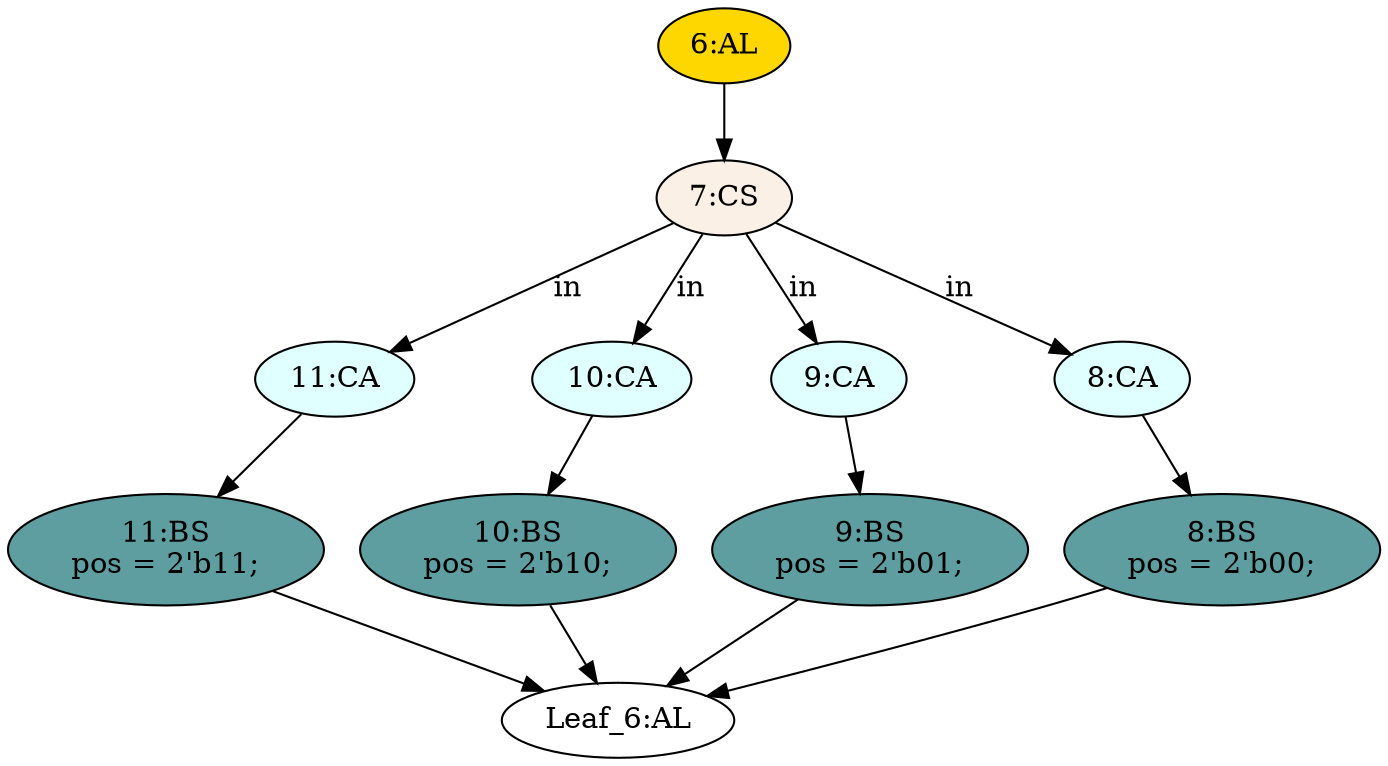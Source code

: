 strict digraph "" {
	node [label="\N"];
	"11:CA"	[ast="<pyverilog.vparser.ast.Case object at 0x7f1e43117790>",
		fillcolor=lightcyan,
		label="11:CA",
		statements="[]",
		style=filled,
		typ=Case];
	"11:BS"	[ast="<pyverilog.vparser.ast.BlockingSubstitution object at 0x7f1e431178d0>",
		fillcolor=cadetblue,
		label="11:BS
pos = 2'b11;",
		statements="[<pyverilog.vparser.ast.BlockingSubstitution object at 0x7f1e431178d0>]",
		style=filled,
		typ=BlockingSubstitution];
	"11:CA" -> "11:BS"	[cond="[]",
		lineno=None];
	"9:BS"	[ast="<pyverilog.vparser.ast.BlockingSubstitution object at 0x7f1e43117a50>",
		fillcolor=cadetblue,
		label="9:BS
pos = 2'b01;",
		statements="[<pyverilog.vparser.ast.BlockingSubstitution object at 0x7f1e43117a50>]",
		style=filled,
		typ=BlockingSubstitution];
	"Leaf_6:AL"	[def_var="['pos']",
		label="Leaf_6:AL"];
	"9:BS" -> "Leaf_6:AL"	[cond="[]",
		lineno=None];
	"10:BS"	[ast="<pyverilog.vparser.ast.BlockingSubstitution object at 0x7f1e43117bd0>",
		fillcolor=cadetblue,
		label="10:BS
pos = 2'b10;",
		statements="[<pyverilog.vparser.ast.BlockingSubstitution object at 0x7f1e43117bd0>]",
		style=filled,
		typ=BlockingSubstitution];
	"10:BS" -> "Leaf_6:AL"	[cond="[]",
		lineno=None];
	"10:CA"	[ast="<pyverilog.vparser.ast.Case object at 0x7f1e43117d10>",
		fillcolor=lightcyan,
		label="10:CA",
		statements="[]",
		style=filled,
		typ=Case];
	"10:CA" -> "10:BS"	[cond="[]",
		lineno=None];
	"8:BS"	[ast="<pyverilog.vparser.ast.BlockingSubstitution object at 0x7f1e43117d90>",
		fillcolor=cadetblue,
		label="8:BS
pos = 2'b00;",
		statements="[<pyverilog.vparser.ast.BlockingSubstitution object at 0x7f1e43117d90>]",
		style=filled,
		typ=BlockingSubstitution];
	"8:BS" -> "Leaf_6:AL"	[cond="[]",
		lineno=None];
	"7:CS"	[ast="<pyverilog.vparser.ast.CaseStatement object at 0x7f1e43117ed0>",
		fillcolor=linen,
		label="7:CS",
		statements="[]",
		style=filled,
		typ=CaseStatement];
	"7:CS" -> "11:CA"	[cond="['in']",
		label=in,
		lineno=7];
	"7:CS" -> "10:CA"	[cond="['in']",
		label=in,
		lineno=7];
	"9:CA"	[ast="<pyverilog.vparser.ast.Case object at 0x7f1e4313af50>",
		fillcolor=lightcyan,
		label="9:CA",
		statements="[]",
		style=filled,
		typ=Case];
	"7:CS" -> "9:CA"	[cond="['in']",
		label=in,
		lineno=7];
	"8:CA"	[ast="<pyverilog.vparser.ast.Case object at 0x7f1e43117f90>",
		fillcolor=lightcyan,
		label="8:CA",
		statements="[]",
		style=filled,
		typ=Case];
	"7:CS" -> "8:CA"	[cond="['in']",
		label=in,
		lineno=7];
	"6:AL"	[ast="<pyverilog.vparser.ast.Always object at 0x7f1e43cd8150>",
		clk_sens=False,
		fillcolor=gold,
		label="6:AL",
		sens="[]",
		statements="[]",
		style=filled,
		typ=Always,
		use_var="['in']"];
	"6:AL" -> "7:CS"	[cond="[]",
		lineno=None];
	"11:BS" -> "Leaf_6:AL"	[cond="[]",
		lineno=None];
	"9:CA" -> "9:BS"	[cond="[]",
		lineno=None];
	"8:CA" -> "8:BS"	[cond="[]",
		lineno=None];
}
